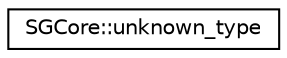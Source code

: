 digraph "Graphical Class Hierarchy"
{
 // LATEX_PDF_SIZE
  edge [fontname="Helvetica",fontsize="10",labelfontname="Helvetica",labelfontsize="10"];
  node [fontname="Helvetica",fontsize="10",shape=record];
  rankdir="LR";
  Node0 [label="SGCore::unknown_type",height=0.2,width=0.4,color="black", fillcolor="white", style="filled",URL="$structSGCore_1_1unknown__type.html",tooltip=" "];
}

